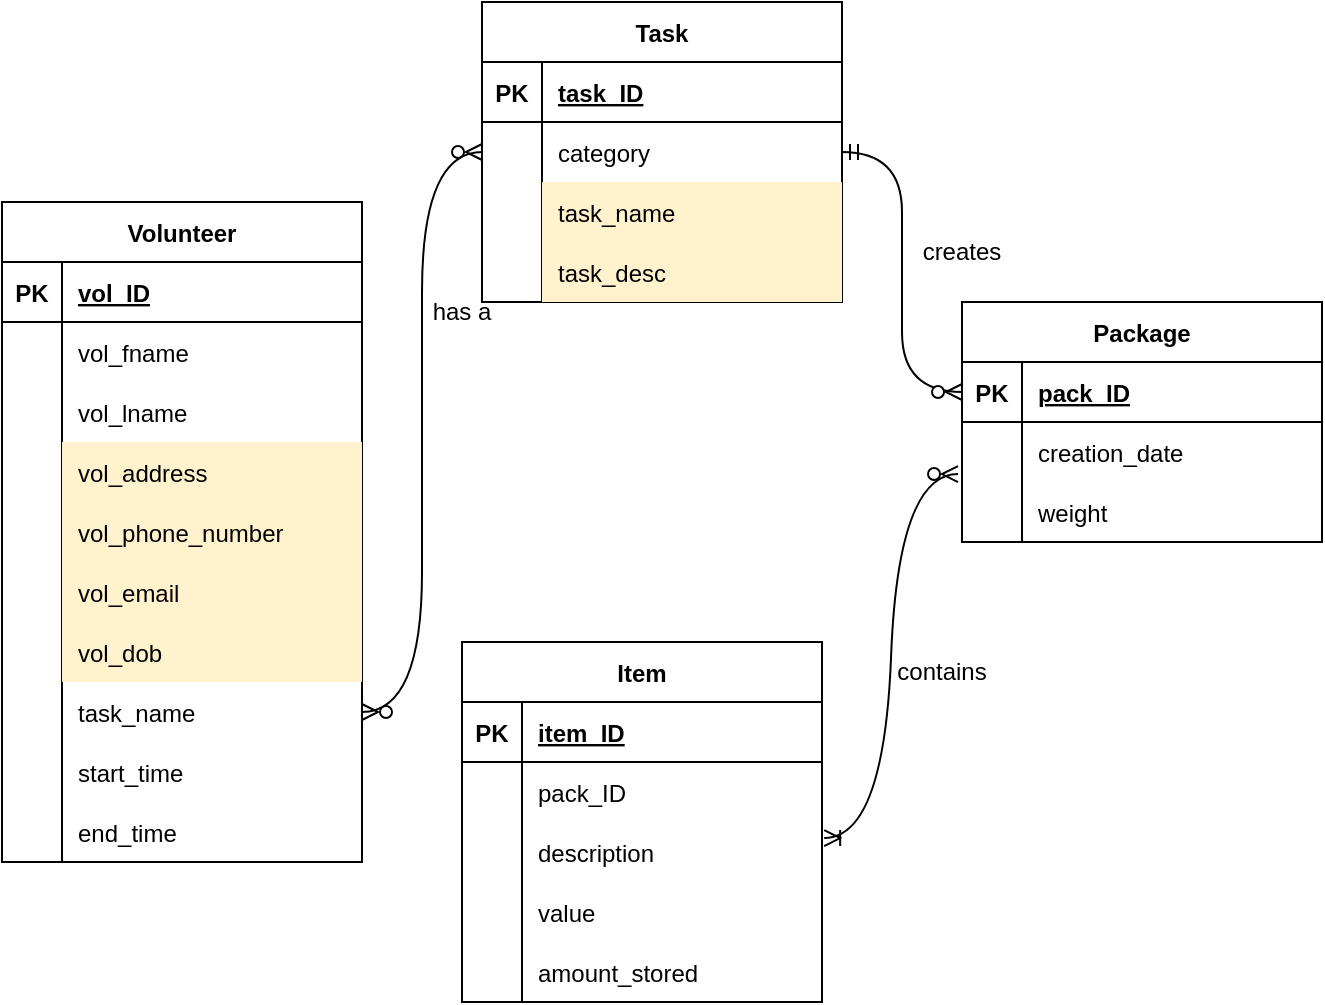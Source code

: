 <mxfile version="21.1.2" type="github">
  <diagram id="9UVVpGjg8fsGTgmMRify" name="Page-1">
    <mxGraphModel dx="1434" dy="796" grid="1" gridSize="10" guides="1" tooltips="1" connect="1" arrows="1" fold="1" page="1" pageScale="1" pageWidth="850" pageHeight="1100" math="0" shadow="0">
      <root>
        <mxCell id="0" />
        <mxCell id="1" parent="0" />
        <mxCell id="EUsQtYysUTmYCJHdl5Lk-26" value="Volunteer" style="shape=table;startSize=30;container=1;collapsible=1;childLayout=tableLayout;fixedRows=1;rowLines=0;fontStyle=1;align=center;resizeLast=1;" parent="1" vertex="1">
          <mxGeometry x="70" y="300" width="180" height="330" as="geometry" />
        </mxCell>
        <mxCell id="EUsQtYysUTmYCJHdl5Lk-27" value="" style="shape=tableRow;horizontal=0;startSize=0;swimlaneHead=0;swimlaneBody=0;fillColor=none;collapsible=0;dropTarget=0;points=[[0,0.5],[1,0.5]];portConstraint=eastwest;top=0;left=0;right=0;bottom=1;" parent="EUsQtYysUTmYCJHdl5Lk-26" vertex="1">
          <mxGeometry y="30" width="180" height="30" as="geometry" />
        </mxCell>
        <mxCell id="EUsQtYysUTmYCJHdl5Lk-28" value="PK" style="shape=partialRectangle;connectable=0;fillColor=none;top=0;left=0;bottom=0;right=0;fontStyle=1;overflow=hidden;" parent="EUsQtYysUTmYCJHdl5Lk-27" vertex="1">
          <mxGeometry width="30" height="30" as="geometry">
            <mxRectangle width="30" height="30" as="alternateBounds" />
          </mxGeometry>
        </mxCell>
        <mxCell id="EUsQtYysUTmYCJHdl5Lk-29" value="vol_ID" style="shape=partialRectangle;connectable=0;fillColor=none;top=0;left=0;bottom=0;right=0;align=left;spacingLeft=6;fontStyle=5;overflow=hidden;" parent="EUsQtYysUTmYCJHdl5Lk-27" vertex="1">
          <mxGeometry x="30" width="150" height="30" as="geometry">
            <mxRectangle width="150" height="30" as="alternateBounds" />
          </mxGeometry>
        </mxCell>
        <mxCell id="EUsQtYysUTmYCJHdl5Lk-30" value="" style="shape=tableRow;horizontal=0;startSize=0;swimlaneHead=0;swimlaneBody=0;fillColor=none;collapsible=0;dropTarget=0;points=[[0,0.5],[1,0.5]];portConstraint=eastwest;top=0;left=0;right=0;bottom=0;" parent="EUsQtYysUTmYCJHdl5Lk-26" vertex="1">
          <mxGeometry y="60" width="180" height="30" as="geometry" />
        </mxCell>
        <mxCell id="EUsQtYysUTmYCJHdl5Lk-31" value="" style="shape=partialRectangle;connectable=0;fillColor=none;top=0;left=0;bottom=0;right=0;editable=1;overflow=hidden;" parent="EUsQtYysUTmYCJHdl5Lk-30" vertex="1">
          <mxGeometry width="30" height="30" as="geometry">
            <mxRectangle width="30" height="30" as="alternateBounds" />
          </mxGeometry>
        </mxCell>
        <mxCell id="EUsQtYysUTmYCJHdl5Lk-32" value="vol_fname" style="shape=partialRectangle;connectable=0;fillColor=none;top=0;left=0;bottom=0;right=0;align=left;spacingLeft=6;overflow=hidden;" parent="EUsQtYysUTmYCJHdl5Lk-30" vertex="1">
          <mxGeometry x="30" width="150" height="30" as="geometry">
            <mxRectangle width="150" height="30" as="alternateBounds" />
          </mxGeometry>
        </mxCell>
        <mxCell id="EUsQtYysUTmYCJHdl5Lk-33" value="" style="shape=tableRow;horizontal=0;startSize=0;swimlaneHead=0;swimlaneBody=0;fillColor=none;collapsible=0;dropTarget=0;points=[[0,0.5],[1,0.5]];portConstraint=eastwest;top=0;left=0;right=0;bottom=0;" parent="EUsQtYysUTmYCJHdl5Lk-26" vertex="1">
          <mxGeometry y="90" width="180" height="30" as="geometry" />
        </mxCell>
        <mxCell id="EUsQtYysUTmYCJHdl5Lk-34" value="" style="shape=partialRectangle;connectable=0;fillColor=none;top=0;left=0;bottom=0;right=0;editable=1;overflow=hidden;" parent="EUsQtYysUTmYCJHdl5Lk-33" vertex="1">
          <mxGeometry width="30" height="30" as="geometry">
            <mxRectangle width="30" height="30" as="alternateBounds" />
          </mxGeometry>
        </mxCell>
        <mxCell id="EUsQtYysUTmYCJHdl5Lk-35" value="vol_lname" style="shape=partialRectangle;connectable=0;fillColor=none;top=0;left=0;bottom=0;right=0;align=left;spacingLeft=6;overflow=hidden;" parent="EUsQtYysUTmYCJHdl5Lk-33" vertex="1">
          <mxGeometry x="30" width="150" height="30" as="geometry">
            <mxRectangle width="150" height="30" as="alternateBounds" />
          </mxGeometry>
        </mxCell>
        <mxCell id="fbtLJJ4Z865cIWWGolBq-10" style="shape=tableRow;horizontal=0;startSize=0;swimlaneHead=0;swimlaneBody=0;fillColor=none;collapsible=0;dropTarget=0;points=[[0,0.5],[1,0.5]];portConstraint=eastwest;top=0;left=0;right=0;bottom=0;" vertex="1" parent="EUsQtYysUTmYCJHdl5Lk-26">
          <mxGeometry y="120" width="180" height="30" as="geometry" />
        </mxCell>
        <mxCell id="fbtLJJ4Z865cIWWGolBq-11" style="shape=partialRectangle;connectable=0;fillColor=none;top=0;left=0;bottom=0;right=0;editable=1;overflow=hidden;" vertex="1" parent="fbtLJJ4Z865cIWWGolBq-10">
          <mxGeometry width="30" height="30" as="geometry">
            <mxRectangle width="30" height="30" as="alternateBounds" />
          </mxGeometry>
        </mxCell>
        <mxCell id="fbtLJJ4Z865cIWWGolBq-12" value="vol_address" style="shape=partialRectangle;connectable=0;fillColor=#fff2cc;top=0;left=0;bottom=0;right=0;align=left;spacingLeft=6;overflow=hidden;strokeColor=#d6b656;" vertex="1" parent="fbtLJJ4Z865cIWWGolBq-10">
          <mxGeometry x="30" width="150" height="30" as="geometry">
            <mxRectangle width="150" height="30" as="alternateBounds" />
          </mxGeometry>
        </mxCell>
        <mxCell id="fbtLJJ4Z865cIWWGolBq-13" style="shape=tableRow;horizontal=0;startSize=0;swimlaneHead=0;swimlaneBody=0;fillColor=none;collapsible=0;dropTarget=0;points=[[0,0.5],[1,0.5]];portConstraint=eastwest;top=0;left=0;right=0;bottom=0;" vertex="1" parent="EUsQtYysUTmYCJHdl5Lk-26">
          <mxGeometry y="150" width="180" height="30" as="geometry" />
        </mxCell>
        <mxCell id="fbtLJJ4Z865cIWWGolBq-14" style="shape=partialRectangle;connectable=0;fillColor=none;top=0;left=0;bottom=0;right=0;editable=1;overflow=hidden;" vertex="1" parent="fbtLJJ4Z865cIWWGolBq-13">
          <mxGeometry width="30" height="30" as="geometry">
            <mxRectangle width="30" height="30" as="alternateBounds" />
          </mxGeometry>
        </mxCell>
        <mxCell id="fbtLJJ4Z865cIWWGolBq-15" value="vol_phone_number" style="shape=partialRectangle;connectable=0;fillColor=#fff2cc;top=0;left=0;bottom=0;right=0;align=left;spacingLeft=6;overflow=hidden;strokeColor=#d6b656;" vertex="1" parent="fbtLJJ4Z865cIWWGolBq-13">
          <mxGeometry x="30" width="150" height="30" as="geometry">
            <mxRectangle width="150" height="30" as="alternateBounds" />
          </mxGeometry>
        </mxCell>
        <mxCell id="fbtLJJ4Z865cIWWGolBq-16" style="shape=tableRow;horizontal=0;startSize=0;swimlaneHead=0;swimlaneBody=0;fillColor=none;collapsible=0;dropTarget=0;points=[[0,0.5],[1,0.5]];portConstraint=eastwest;top=0;left=0;right=0;bottom=0;" vertex="1" parent="EUsQtYysUTmYCJHdl5Lk-26">
          <mxGeometry y="180" width="180" height="30" as="geometry" />
        </mxCell>
        <mxCell id="fbtLJJ4Z865cIWWGolBq-17" style="shape=partialRectangle;connectable=0;fillColor=none;top=0;left=0;bottom=0;right=0;editable=1;overflow=hidden;" vertex="1" parent="fbtLJJ4Z865cIWWGolBq-16">
          <mxGeometry width="30" height="30" as="geometry">
            <mxRectangle width="30" height="30" as="alternateBounds" />
          </mxGeometry>
        </mxCell>
        <mxCell id="fbtLJJ4Z865cIWWGolBq-18" value="vol_email" style="shape=partialRectangle;connectable=0;fillColor=#fff2cc;top=0;left=0;bottom=0;right=0;align=left;spacingLeft=6;overflow=hidden;strokeColor=#d6b656;" vertex="1" parent="fbtLJJ4Z865cIWWGolBq-16">
          <mxGeometry x="30" width="150" height="30" as="geometry">
            <mxRectangle width="150" height="30" as="alternateBounds" />
          </mxGeometry>
        </mxCell>
        <mxCell id="fbtLJJ4Z865cIWWGolBq-19" style="shape=tableRow;horizontal=0;startSize=0;swimlaneHead=0;swimlaneBody=0;fillColor=none;collapsible=0;dropTarget=0;points=[[0,0.5],[1,0.5]];portConstraint=eastwest;top=0;left=0;right=0;bottom=0;" vertex="1" parent="EUsQtYysUTmYCJHdl5Lk-26">
          <mxGeometry y="210" width="180" height="30" as="geometry" />
        </mxCell>
        <mxCell id="fbtLJJ4Z865cIWWGolBq-20" style="shape=partialRectangle;connectable=0;fillColor=none;top=0;left=0;bottom=0;right=0;editable=1;overflow=hidden;" vertex="1" parent="fbtLJJ4Z865cIWWGolBq-19">
          <mxGeometry width="30" height="30" as="geometry">
            <mxRectangle width="30" height="30" as="alternateBounds" />
          </mxGeometry>
        </mxCell>
        <mxCell id="fbtLJJ4Z865cIWWGolBq-21" value="vol_dob" style="shape=partialRectangle;connectable=0;fillColor=#fff2cc;top=0;left=0;bottom=0;right=0;align=left;spacingLeft=6;overflow=hidden;strokeColor=#d6b656;" vertex="1" parent="fbtLJJ4Z865cIWWGolBq-19">
          <mxGeometry x="30" width="150" height="30" as="geometry">
            <mxRectangle width="150" height="30" as="alternateBounds" />
          </mxGeometry>
        </mxCell>
        <mxCell id="EUsQtYysUTmYCJHdl5Lk-36" value="" style="shape=tableRow;horizontal=0;startSize=0;swimlaneHead=0;swimlaneBody=0;fillColor=none;collapsible=0;dropTarget=0;points=[[0,0.5],[1,0.5]];portConstraint=eastwest;top=0;left=0;right=0;bottom=0;" parent="EUsQtYysUTmYCJHdl5Lk-26" vertex="1">
          <mxGeometry y="240" width="180" height="30" as="geometry" />
        </mxCell>
        <mxCell id="EUsQtYysUTmYCJHdl5Lk-37" value="" style="shape=partialRectangle;connectable=0;fillColor=none;top=0;left=0;bottom=0;right=0;editable=1;overflow=hidden;" parent="EUsQtYysUTmYCJHdl5Lk-36" vertex="1">
          <mxGeometry width="30" height="30" as="geometry">
            <mxRectangle width="30" height="30" as="alternateBounds" />
          </mxGeometry>
        </mxCell>
        <mxCell id="EUsQtYysUTmYCJHdl5Lk-38" value="task_name" style="shape=partialRectangle;connectable=0;fillColor=none;top=0;left=0;bottom=0;right=0;align=left;spacingLeft=6;overflow=hidden;" parent="EUsQtYysUTmYCJHdl5Lk-36" vertex="1">
          <mxGeometry x="30" width="150" height="30" as="geometry">
            <mxRectangle width="150" height="30" as="alternateBounds" />
          </mxGeometry>
        </mxCell>
        <mxCell id="EUsQtYysUTmYCJHdl5Lk-39" style="shape=tableRow;horizontal=0;startSize=0;swimlaneHead=0;swimlaneBody=0;fillColor=none;collapsible=0;dropTarget=0;points=[[0,0.5],[1,0.5]];portConstraint=eastwest;top=0;left=0;right=0;bottom=0;" parent="EUsQtYysUTmYCJHdl5Lk-26" vertex="1">
          <mxGeometry y="270" width="180" height="30" as="geometry" />
        </mxCell>
        <mxCell id="EUsQtYysUTmYCJHdl5Lk-40" style="shape=partialRectangle;connectable=0;fillColor=none;top=0;left=0;bottom=0;right=0;editable=1;overflow=hidden;" parent="EUsQtYysUTmYCJHdl5Lk-39" vertex="1">
          <mxGeometry width="30" height="30" as="geometry">
            <mxRectangle width="30" height="30" as="alternateBounds" />
          </mxGeometry>
        </mxCell>
        <mxCell id="EUsQtYysUTmYCJHdl5Lk-41" value="start_time" style="shape=partialRectangle;connectable=0;fillColor=none;top=0;left=0;bottom=0;right=0;align=left;spacingLeft=6;overflow=hidden;" parent="EUsQtYysUTmYCJHdl5Lk-39" vertex="1">
          <mxGeometry x="30" width="150" height="30" as="geometry">
            <mxRectangle width="150" height="30" as="alternateBounds" />
          </mxGeometry>
        </mxCell>
        <mxCell id="EUsQtYysUTmYCJHdl5Lk-42" style="shape=tableRow;horizontal=0;startSize=0;swimlaneHead=0;swimlaneBody=0;fillColor=none;collapsible=0;dropTarget=0;points=[[0,0.5],[1,0.5]];portConstraint=eastwest;top=0;left=0;right=0;bottom=0;" parent="EUsQtYysUTmYCJHdl5Lk-26" vertex="1">
          <mxGeometry y="300" width="180" height="30" as="geometry" />
        </mxCell>
        <mxCell id="EUsQtYysUTmYCJHdl5Lk-43" style="shape=partialRectangle;connectable=0;fillColor=none;top=0;left=0;bottom=0;right=0;editable=1;overflow=hidden;" parent="EUsQtYysUTmYCJHdl5Lk-42" vertex="1">
          <mxGeometry width="30" height="30" as="geometry">
            <mxRectangle width="30" height="30" as="alternateBounds" />
          </mxGeometry>
        </mxCell>
        <mxCell id="EUsQtYysUTmYCJHdl5Lk-44" value="end_time" style="shape=partialRectangle;connectable=0;fillColor=none;top=0;left=0;bottom=0;right=0;align=left;spacingLeft=6;overflow=hidden;" parent="EUsQtYysUTmYCJHdl5Lk-42" vertex="1">
          <mxGeometry x="30" width="150" height="30" as="geometry">
            <mxRectangle width="150" height="30" as="alternateBounds" />
          </mxGeometry>
        </mxCell>
        <mxCell id="EUsQtYysUTmYCJHdl5Lk-45" value="Task" style="shape=table;startSize=30;container=1;collapsible=1;childLayout=tableLayout;fixedRows=1;rowLines=0;fontStyle=1;align=center;resizeLast=1;" parent="1" vertex="1">
          <mxGeometry x="310" y="200" width="180" height="150" as="geometry" />
        </mxCell>
        <mxCell id="EUsQtYysUTmYCJHdl5Lk-46" value="" style="shape=tableRow;horizontal=0;startSize=0;swimlaneHead=0;swimlaneBody=0;fillColor=none;collapsible=0;dropTarget=0;points=[[0,0.5],[1,0.5]];portConstraint=eastwest;top=0;left=0;right=0;bottom=1;" parent="EUsQtYysUTmYCJHdl5Lk-45" vertex="1">
          <mxGeometry y="30" width="180" height="30" as="geometry" />
        </mxCell>
        <mxCell id="EUsQtYysUTmYCJHdl5Lk-47" value="PK" style="shape=partialRectangle;connectable=0;fillColor=none;top=0;left=0;bottom=0;right=0;fontStyle=1;overflow=hidden;" parent="EUsQtYysUTmYCJHdl5Lk-46" vertex="1">
          <mxGeometry width="30" height="30" as="geometry">
            <mxRectangle width="30" height="30" as="alternateBounds" />
          </mxGeometry>
        </mxCell>
        <mxCell id="EUsQtYysUTmYCJHdl5Lk-48" value="task_ID" style="shape=partialRectangle;connectable=0;fillColor=none;top=0;left=0;bottom=0;right=0;align=left;spacingLeft=6;fontStyle=5;overflow=hidden;" parent="EUsQtYysUTmYCJHdl5Lk-46" vertex="1">
          <mxGeometry x="30" width="150" height="30" as="geometry">
            <mxRectangle width="150" height="30" as="alternateBounds" />
          </mxGeometry>
        </mxCell>
        <mxCell id="EUsQtYysUTmYCJHdl5Lk-49" value="" style="shape=tableRow;horizontal=0;startSize=0;swimlaneHead=0;swimlaneBody=0;fillColor=none;collapsible=0;dropTarget=0;points=[[0,0.5],[1,0.5]];portConstraint=eastwest;top=0;left=0;right=0;bottom=0;" parent="EUsQtYysUTmYCJHdl5Lk-45" vertex="1">
          <mxGeometry y="60" width="180" height="30" as="geometry" />
        </mxCell>
        <mxCell id="EUsQtYysUTmYCJHdl5Lk-50" value="" style="shape=partialRectangle;connectable=0;fillColor=none;top=0;left=0;bottom=0;right=0;editable=1;overflow=hidden;" parent="EUsQtYysUTmYCJHdl5Lk-49" vertex="1">
          <mxGeometry width="30" height="30" as="geometry">
            <mxRectangle width="30" height="30" as="alternateBounds" />
          </mxGeometry>
        </mxCell>
        <mxCell id="EUsQtYysUTmYCJHdl5Lk-51" value="category" style="shape=partialRectangle;connectable=0;fillColor=none;top=0;left=0;bottom=0;right=0;align=left;spacingLeft=6;overflow=hidden;" parent="EUsQtYysUTmYCJHdl5Lk-49" vertex="1">
          <mxGeometry x="30" width="150" height="30" as="geometry">
            <mxRectangle width="150" height="30" as="alternateBounds" />
          </mxGeometry>
        </mxCell>
        <mxCell id="fbtLJJ4Z865cIWWGolBq-1" style="shape=tableRow;horizontal=0;startSize=0;swimlaneHead=0;swimlaneBody=0;fillColor=none;collapsible=0;dropTarget=0;points=[[0,0.5],[1,0.5]];portConstraint=eastwest;top=0;left=0;right=0;bottom=0;" vertex="1" parent="EUsQtYysUTmYCJHdl5Lk-45">
          <mxGeometry y="90" width="180" height="30" as="geometry" />
        </mxCell>
        <mxCell id="fbtLJJ4Z865cIWWGolBq-2" style="shape=partialRectangle;connectable=0;fillColor=none;top=0;left=0;bottom=0;right=0;editable=1;overflow=hidden;" vertex="1" parent="fbtLJJ4Z865cIWWGolBq-1">
          <mxGeometry width="30" height="30" as="geometry">
            <mxRectangle width="30" height="30" as="alternateBounds" />
          </mxGeometry>
        </mxCell>
        <mxCell id="fbtLJJ4Z865cIWWGolBq-3" value="task_name" style="shape=partialRectangle;connectable=0;fillColor=#fff2cc;top=0;left=0;bottom=0;right=0;align=left;spacingLeft=6;overflow=hidden;strokeColor=#d6b656;" vertex="1" parent="fbtLJJ4Z865cIWWGolBq-1">
          <mxGeometry x="30" width="150" height="30" as="geometry">
            <mxRectangle width="150" height="30" as="alternateBounds" />
          </mxGeometry>
        </mxCell>
        <mxCell id="fbtLJJ4Z865cIWWGolBq-4" style="shape=tableRow;horizontal=0;startSize=0;swimlaneHead=0;swimlaneBody=0;fillColor=none;collapsible=0;dropTarget=0;points=[[0,0.5],[1,0.5]];portConstraint=eastwest;top=0;left=0;right=0;bottom=0;" vertex="1" parent="EUsQtYysUTmYCJHdl5Lk-45">
          <mxGeometry y="120" width="180" height="30" as="geometry" />
        </mxCell>
        <mxCell id="fbtLJJ4Z865cIWWGolBq-5" style="shape=partialRectangle;connectable=0;fillColor=none;top=0;left=0;bottom=0;right=0;editable=1;overflow=hidden;" vertex="1" parent="fbtLJJ4Z865cIWWGolBq-4">
          <mxGeometry width="30" height="30" as="geometry">
            <mxRectangle width="30" height="30" as="alternateBounds" />
          </mxGeometry>
        </mxCell>
        <mxCell id="fbtLJJ4Z865cIWWGolBq-6" value="task_desc" style="shape=partialRectangle;connectable=0;fillColor=#fff2cc;top=0;left=0;bottom=0;right=0;align=left;spacingLeft=6;overflow=hidden;strokeColor=#d6b656;" vertex="1" parent="fbtLJJ4Z865cIWWGolBq-4">
          <mxGeometry x="30" width="150" height="30" as="geometry">
            <mxRectangle width="150" height="30" as="alternateBounds" />
          </mxGeometry>
        </mxCell>
        <mxCell id="EUsQtYysUTmYCJHdl5Lk-58" value="Package" style="shape=table;startSize=30;container=1;collapsible=1;childLayout=tableLayout;fixedRows=1;rowLines=0;fontStyle=1;align=center;resizeLast=1;" parent="1" vertex="1">
          <mxGeometry x="550" y="350" width="180" height="120" as="geometry" />
        </mxCell>
        <mxCell id="EUsQtYysUTmYCJHdl5Lk-59" value="" style="shape=tableRow;horizontal=0;startSize=0;swimlaneHead=0;swimlaneBody=0;fillColor=none;collapsible=0;dropTarget=0;points=[[0,0.5],[1,0.5]];portConstraint=eastwest;top=0;left=0;right=0;bottom=1;" parent="EUsQtYysUTmYCJHdl5Lk-58" vertex="1">
          <mxGeometry y="30" width="180" height="30" as="geometry" />
        </mxCell>
        <mxCell id="EUsQtYysUTmYCJHdl5Lk-60" value="PK" style="shape=partialRectangle;connectable=0;fillColor=none;top=0;left=0;bottom=0;right=0;fontStyle=1;overflow=hidden;" parent="EUsQtYysUTmYCJHdl5Lk-59" vertex="1">
          <mxGeometry width="30" height="30" as="geometry">
            <mxRectangle width="30" height="30" as="alternateBounds" />
          </mxGeometry>
        </mxCell>
        <mxCell id="EUsQtYysUTmYCJHdl5Lk-61" value="pack_ID" style="shape=partialRectangle;connectable=0;fillColor=none;top=0;left=0;bottom=0;right=0;align=left;spacingLeft=6;fontStyle=5;overflow=hidden;" parent="EUsQtYysUTmYCJHdl5Lk-59" vertex="1">
          <mxGeometry x="30" width="150" height="30" as="geometry">
            <mxRectangle width="150" height="30" as="alternateBounds" />
          </mxGeometry>
        </mxCell>
        <mxCell id="EUsQtYysUTmYCJHdl5Lk-62" value="" style="shape=tableRow;horizontal=0;startSize=0;swimlaneHead=0;swimlaneBody=0;fillColor=none;collapsible=0;dropTarget=0;points=[[0,0.5],[1,0.5]];portConstraint=eastwest;top=0;left=0;right=0;bottom=0;" parent="EUsQtYysUTmYCJHdl5Lk-58" vertex="1">
          <mxGeometry y="60" width="180" height="30" as="geometry" />
        </mxCell>
        <mxCell id="EUsQtYysUTmYCJHdl5Lk-63" value="" style="shape=partialRectangle;connectable=0;fillColor=none;top=0;left=0;bottom=0;right=0;editable=1;overflow=hidden;" parent="EUsQtYysUTmYCJHdl5Lk-62" vertex="1">
          <mxGeometry width="30" height="30" as="geometry">
            <mxRectangle width="30" height="30" as="alternateBounds" />
          </mxGeometry>
        </mxCell>
        <mxCell id="EUsQtYysUTmYCJHdl5Lk-64" value="creation_date" style="shape=partialRectangle;connectable=0;fillColor=none;top=0;left=0;bottom=0;right=0;align=left;spacingLeft=6;overflow=hidden;" parent="EUsQtYysUTmYCJHdl5Lk-62" vertex="1">
          <mxGeometry x="30" width="150" height="30" as="geometry">
            <mxRectangle width="150" height="30" as="alternateBounds" />
          </mxGeometry>
        </mxCell>
        <mxCell id="EUsQtYysUTmYCJHdl5Lk-65" value="" style="shape=tableRow;horizontal=0;startSize=0;swimlaneHead=0;swimlaneBody=0;fillColor=none;collapsible=0;dropTarget=0;points=[[0,0.5],[1,0.5]];portConstraint=eastwest;top=0;left=0;right=0;bottom=0;" parent="EUsQtYysUTmYCJHdl5Lk-58" vertex="1">
          <mxGeometry y="90" width="180" height="30" as="geometry" />
        </mxCell>
        <mxCell id="EUsQtYysUTmYCJHdl5Lk-66" value="" style="shape=partialRectangle;connectable=0;fillColor=none;top=0;left=0;bottom=0;right=0;editable=1;overflow=hidden;" parent="EUsQtYysUTmYCJHdl5Lk-65" vertex="1">
          <mxGeometry width="30" height="30" as="geometry">
            <mxRectangle width="30" height="30" as="alternateBounds" />
          </mxGeometry>
        </mxCell>
        <mxCell id="EUsQtYysUTmYCJHdl5Lk-67" value="weight" style="shape=partialRectangle;connectable=0;fillColor=none;top=0;left=0;bottom=0;right=0;align=left;spacingLeft=6;overflow=hidden;" parent="EUsQtYysUTmYCJHdl5Lk-65" vertex="1">
          <mxGeometry x="30" width="150" height="30" as="geometry">
            <mxRectangle width="150" height="30" as="alternateBounds" />
          </mxGeometry>
        </mxCell>
        <mxCell id="EUsQtYysUTmYCJHdl5Lk-71" value="" style="edgeStyle=entityRelationEdgeStyle;fontSize=12;html=1;endArrow=ERzeroToMany;endFill=1;startArrow=ERzeroToMany;rounded=0;curved=1;exitX=1;exitY=0.5;exitDx=0;exitDy=0;entryX=0;entryY=0.5;entryDx=0;entryDy=0;" parent="1" source="EUsQtYysUTmYCJHdl5Lk-36" target="EUsQtYysUTmYCJHdl5Lk-49" edge="1">
          <mxGeometry width="100" height="100" relative="1" as="geometry">
            <mxPoint x="170" y="460" as="sourcePoint" />
            <mxPoint x="270" y="360" as="targetPoint" />
          </mxGeometry>
        </mxCell>
        <mxCell id="EUsQtYysUTmYCJHdl5Lk-72" value="" style="edgeStyle=entityRelationEdgeStyle;fontSize=12;html=1;endArrow=ERzeroToMany;startArrow=ERmandOne;rounded=0;curved=1;exitX=1;exitY=0.5;exitDx=0;exitDy=0;entryX=0;entryY=0.5;entryDx=0;entryDy=0;" parent="1" source="EUsQtYysUTmYCJHdl5Lk-49" target="EUsQtYysUTmYCJHdl5Lk-59" edge="1">
          <mxGeometry width="100" height="100" relative="1" as="geometry">
            <mxPoint x="160" y="460" as="sourcePoint" />
            <mxPoint x="610" y="310" as="targetPoint" />
          </mxGeometry>
        </mxCell>
        <mxCell id="EUsQtYysUTmYCJHdl5Lk-73" value="Item" style="shape=table;startSize=30;container=1;collapsible=1;childLayout=tableLayout;fixedRows=1;rowLines=0;fontStyle=1;align=center;resizeLast=1;" parent="1" vertex="1">
          <mxGeometry x="300" y="520" width="180" height="180" as="geometry" />
        </mxCell>
        <mxCell id="EUsQtYysUTmYCJHdl5Lk-74" value="" style="shape=tableRow;horizontal=0;startSize=0;swimlaneHead=0;swimlaneBody=0;fillColor=none;collapsible=0;dropTarget=0;points=[[0,0.5],[1,0.5]];portConstraint=eastwest;top=0;left=0;right=0;bottom=1;" parent="EUsQtYysUTmYCJHdl5Lk-73" vertex="1">
          <mxGeometry y="30" width="180" height="30" as="geometry" />
        </mxCell>
        <mxCell id="EUsQtYysUTmYCJHdl5Lk-75" value="PK" style="shape=partialRectangle;connectable=0;fillColor=none;top=0;left=0;bottom=0;right=0;fontStyle=1;overflow=hidden;" parent="EUsQtYysUTmYCJHdl5Lk-74" vertex="1">
          <mxGeometry width="30" height="30" as="geometry">
            <mxRectangle width="30" height="30" as="alternateBounds" />
          </mxGeometry>
        </mxCell>
        <mxCell id="EUsQtYysUTmYCJHdl5Lk-76" value="item_ID" style="shape=partialRectangle;connectable=0;fillColor=none;top=0;left=0;bottom=0;right=0;align=left;spacingLeft=6;fontStyle=5;overflow=hidden;" parent="EUsQtYysUTmYCJHdl5Lk-74" vertex="1">
          <mxGeometry x="30" width="150" height="30" as="geometry">
            <mxRectangle width="150" height="30" as="alternateBounds" />
          </mxGeometry>
        </mxCell>
        <mxCell id="EUsQtYysUTmYCJHdl5Lk-77" value="" style="shape=tableRow;horizontal=0;startSize=0;swimlaneHead=0;swimlaneBody=0;fillColor=none;collapsible=0;dropTarget=0;points=[[0,0.5],[1,0.5]];portConstraint=eastwest;top=0;left=0;right=0;bottom=0;" parent="EUsQtYysUTmYCJHdl5Lk-73" vertex="1">
          <mxGeometry y="60" width="180" height="30" as="geometry" />
        </mxCell>
        <mxCell id="EUsQtYysUTmYCJHdl5Lk-78" value="" style="shape=partialRectangle;connectable=0;fillColor=none;top=0;left=0;bottom=0;right=0;editable=1;overflow=hidden;" parent="EUsQtYysUTmYCJHdl5Lk-77" vertex="1">
          <mxGeometry width="30" height="30" as="geometry">
            <mxRectangle width="30" height="30" as="alternateBounds" />
          </mxGeometry>
        </mxCell>
        <mxCell id="EUsQtYysUTmYCJHdl5Lk-79" value="pack_ID" style="shape=partialRectangle;connectable=0;fillColor=none;top=0;left=0;bottom=0;right=0;align=left;spacingLeft=6;overflow=hidden;" parent="EUsQtYysUTmYCJHdl5Lk-77" vertex="1">
          <mxGeometry x="30" width="150" height="30" as="geometry">
            <mxRectangle width="150" height="30" as="alternateBounds" />
          </mxGeometry>
        </mxCell>
        <mxCell id="EUsQtYysUTmYCJHdl5Lk-100" style="shape=tableRow;horizontal=0;startSize=0;swimlaneHead=0;swimlaneBody=0;fillColor=none;collapsible=0;dropTarget=0;points=[[0,0.5],[1,0.5]];portConstraint=eastwest;top=0;left=0;right=0;bottom=0;" parent="EUsQtYysUTmYCJHdl5Lk-73" vertex="1">
          <mxGeometry y="90" width="180" height="30" as="geometry" />
        </mxCell>
        <mxCell id="EUsQtYysUTmYCJHdl5Lk-101" style="shape=partialRectangle;connectable=0;fillColor=none;top=0;left=0;bottom=0;right=0;editable=1;overflow=hidden;" parent="EUsQtYysUTmYCJHdl5Lk-100" vertex="1">
          <mxGeometry width="30" height="30" as="geometry">
            <mxRectangle width="30" height="30" as="alternateBounds" />
          </mxGeometry>
        </mxCell>
        <mxCell id="EUsQtYysUTmYCJHdl5Lk-102" value="description" style="shape=partialRectangle;connectable=0;fillColor=none;top=0;left=0;bottom=0;right=0;align=left;spacingLeft=6;overflow=hidden;" parent="EUsQtYysUTmYCJHdl5Lk-100" vertex="1">
          <mxGeometry x="30" width="150" height="30" as="geometry">
            <mxRectangle width="150" height="30" as="alternateBounds" />
          </mxGeometry>
        </mxCell>
        <mxCell id="EUsQtYysUTmYCJHdl5Lk-103" style="shape=tableRow;horizontal=0;startSize=0;swimlaneHead=0;swimlaneBody=0;fillColor=none;collapsible=0;dropTarget=0;points=[[0,0.5],[1,0.5]];portConstraint=eastwest;top=0;left=0;right=0;bottom=0;" parent="EUsQtYysUTmYCJHdl5Lk-73" vertex="1">
          <mxGeometry y="120" width="180" height="30" as="geometry" />
        </mxCell>
        <mxCell id="EUsQtYysUTmYCJHdl5Lk-104" style="shape=partialRectangle;connectable=0;fillColor=none;top=0;left=0;bottom=0;right=0;editable=1;overflow=hidden;" parent="EUsQtYysUTmYCJHdl5Lk-103" vertex="1">
          <mxGeometry width="30" height="30" as="geometry">
            <mxRectangle width="30" height="30" as="alternateBounds" />
          </mxGeometry>
        </mxCell>
        <mxCell id="EUsQtYysUTmYCJHdl5Lk-105" value="value" style="shape=partialRectangle;connectable=0;fillColor=none;top=0;left=0;bottom=0;right=0;align=left;spacingLeft=6;overflow=hidden;" parent="EUsQtYysUTmYCJHdl5Lk-103" vertex="1">
          <mxGeometry x="30" width="150" height="30" as="geometry">
            <mxRectangle width="150" height="30" as="alternateBounds" />
          </mxGeometry>
        </mxCell>
        <mxCell id="EUsQtYysUTmYCJHdl5Lk-106" style="shape=tableRow;horizontal=0;startSize=0;swimlaneHead=0;swimlaneBody=0;fillColor=none;collapsible=0;dropTarget=0;points=[[0,0.5],[1,0.5]];portConstraint=eastwest;top=0;left=0;right=0;bottom=0;" parent="EUsQtYysUTmYCJHdl5Lk-73" vertex="1">
          <mxGeometry y="150" width="180" height="30" as="geometry" />
        </mxCell>
        <mxCell id="EUsQtYysUTmYCJHdl5Lk-107" style="shape=partialRectangle;connectable=0;fillColor=none;top=0;left=0;bottom=0;right=0;editable=1;overflow=hidden;" parent="EUsQtYysUTmYCJHdl5Lk-106" vertex="1">
          <mxGeometry width="30" height="30" as="geometry">
            <mxRectangle width="30" height="30" as="alternateBounds" />
          </mxGeometry>
        </mxCell>
        <mxCell id="EUsQtYysUTmYCJHdl5Lk-108" value="amount_stored" style="shape=partialRectangle;connectable=0;fillColor=none;top=0;left=0;bottom=0;right=0;align=left;spacingLeft=6;overflow=hidden;" parent="EUsQtYysUTmYCJHdl5Lk-106" vertex="1">
          <mxGeometry x="30" width="150" height="30" as="geometry">
            <mxRectangle width="150" height="30" as="alternateBounds" />
          </mxGeometry>
        </mxCell>
        <mxCell id="EUsQtYysUTmYCJHdl5Lk-109" value="" style="edgeStyle=entityRelationEdgeStyle;fontSize=12;html=1;endArrow=ERoneToMany;startArrow=ERzeroToMany;rounded=0;curved=1;exitX=-0.011;exitY=-0.133;exitDx=0;exitDy=0;exitPerimeter=0;entryX=1.006;entryY=0.267;entryDx=0;entryDy=0;entryPerimeter=0;" parent="1" source="EUsQtYysUTmYCJHdl5Lk-65" target="EUsQtYysUTmYCJHdl5Lk-100" edge="1">
          <mxGeometry width="100" height="100" relative="1" as="geometry">
            <mxPoint x="420" y="950" as="sourcePoint" />
            <mxPoint x="520" y="850" as="targetPoint" />
          </mxGeometry>
        </mxCell>
        <mxCell id="mZloA-lyaFGWRrrEo4fy-7" value="has a" style="text;html=1;strokeColor=none;fillColor=none;align=center;verticalAlign=middle;whiteSpace=wrap;rounded=0;" parent="1" vertex="1">
          <mxGeometry x="270" y="340" width="60" height="30" as="geometry" />
        </mxCell>
        <mxCell id="mZloA-lyaFGWRrrEo4fy-8" value="creates&lt;br&gt;&lt;span&gt;&lt;/span&gt;" style="text;html=1;strokeColor=none;fillColor=none;align=center;verticalAlign=middle;whiteSpace=wrap;rounded=0;" parent="1" vertex="1">
          <mxGeometry x="520" y="310" width="60" height="30" as="geometry" />
        </mxCell>
        <mxCell id="mZloA-lyaFGWRrrEo4fy-9" value="contains" style="text;html=1;strokeColor=none;fillColor=none;align=center;verticalAlign=middle;whiteSpace=wrap;rounded=0;" parent="1" vertex="1">
          <mxGeometry x="510" y="520" width="60" height="30" as="geometry" />
        </mxCell>
      </root>
    </mxGraphModel>
  </diagram>
</mxfile>
